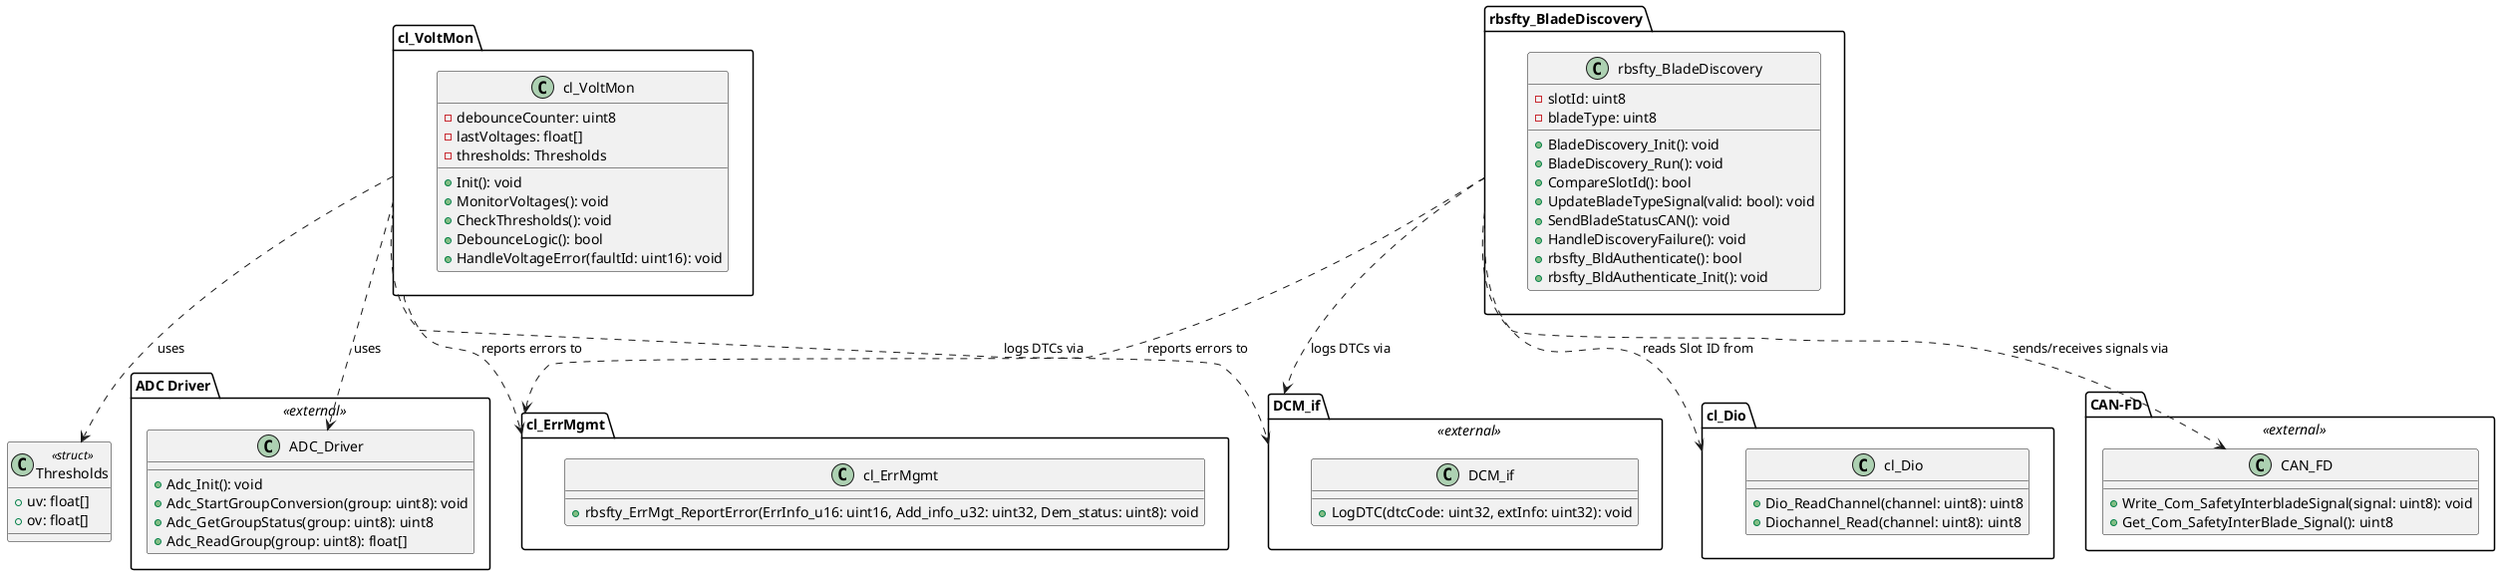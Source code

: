 @startuml
' Packages represent SW Components
package "cl_VoltMon" {
    class cl_VoltMon {
        - debounceCounter: uint8
        - lastVoltages: float[]
        - thresholds: Thresholds
        + Init(): void
        + MonitorVoltages(): void
        + CheckThresholds(): void
        + DebounceLogic(): bool
        + HandleVoltageError(faultId: uint16): void
    }
}
 
package "cl_ErrMgmt" {
    class cl_ErrMgmt {
        + rbsfty_ErrMgt_ReportError(ErrInfo_u16: uint16, Add_info_u32: uint32, Dem_status: uint8): void
    }
}
 
package "cl_Dio" {
    class cl_Dio {
        + Dio_ReadChannel(channel: uint8): uint8
        + Diochannel_Read(channel: uint8): uint8
    }
}
 
package "rbsfty_BladeDiscovery" {
    class rbsfty_BladeDiscovery {
        - slotId: uint8
        - bladeType: uint8
        + BladeDiscovery_Init(): void
        + BladeDiscovery_Run(): void
        + CompareSlotId(): bool
        + UpdateBladeTypeSignal(valid: bool): void
        + SendBladeStatusCAN(): void
        + HandleDiscoveryFailure(): void
        + rbsfty_BldAuthenticate(): bool
        + rbsfty_BldAuthenticate_Init(): void
    }
}
 
package "DCM_if" <<external>> {
    class DCM_if {
        + LogDTC(dtcCode: uint32, extInfo: uint32): void
    }
}
 
package "CAN-FD" <<external>> {
    class CAN_FD {
        + Write_Com_SafetyInterbladeSignal(signal: uint8): void
        + Get_Com_SafetyInterBlade_Signal(): uint8
    }
}
 
package "ADC Driver" <<external>> {
    class ADC_Driver {
        + Adc_Init(): void
        + Adc_StartGroupConversion(group: uint8): void
        + Adc_GetGroupStatus(group: uint8): uint8
        + Adc_ReadGroup(group: uint8): float[]
    }
}
 
' Data structure for thresholds (not a class, but shown for clarity)
class Thresholds <<struct>> {
    + uv: float[]
    + ov: float[]
}
 
' Relationships
cl_VoltMon ..> ADC_Driver : uses
cl_VoltMon ..> cl_ErrMgmt : reports errors to
cl_VoltMon ..> DCM_if : logs DTCs via
cl_VoltMon ..> Thresholds : uses
rbsfty_BladeDiscovery ..> cl_Dio : reads Slot ID from
rbsfty_BladeDiscovery ..> CAN_FD : sends/receives signals via
rbsfty_BladeDiscovery ..> DCM_if : logs DTCs via
rbsfty_BladeDiscovery ..> cl_ErrMgmt : reports errors to
 
@enduml